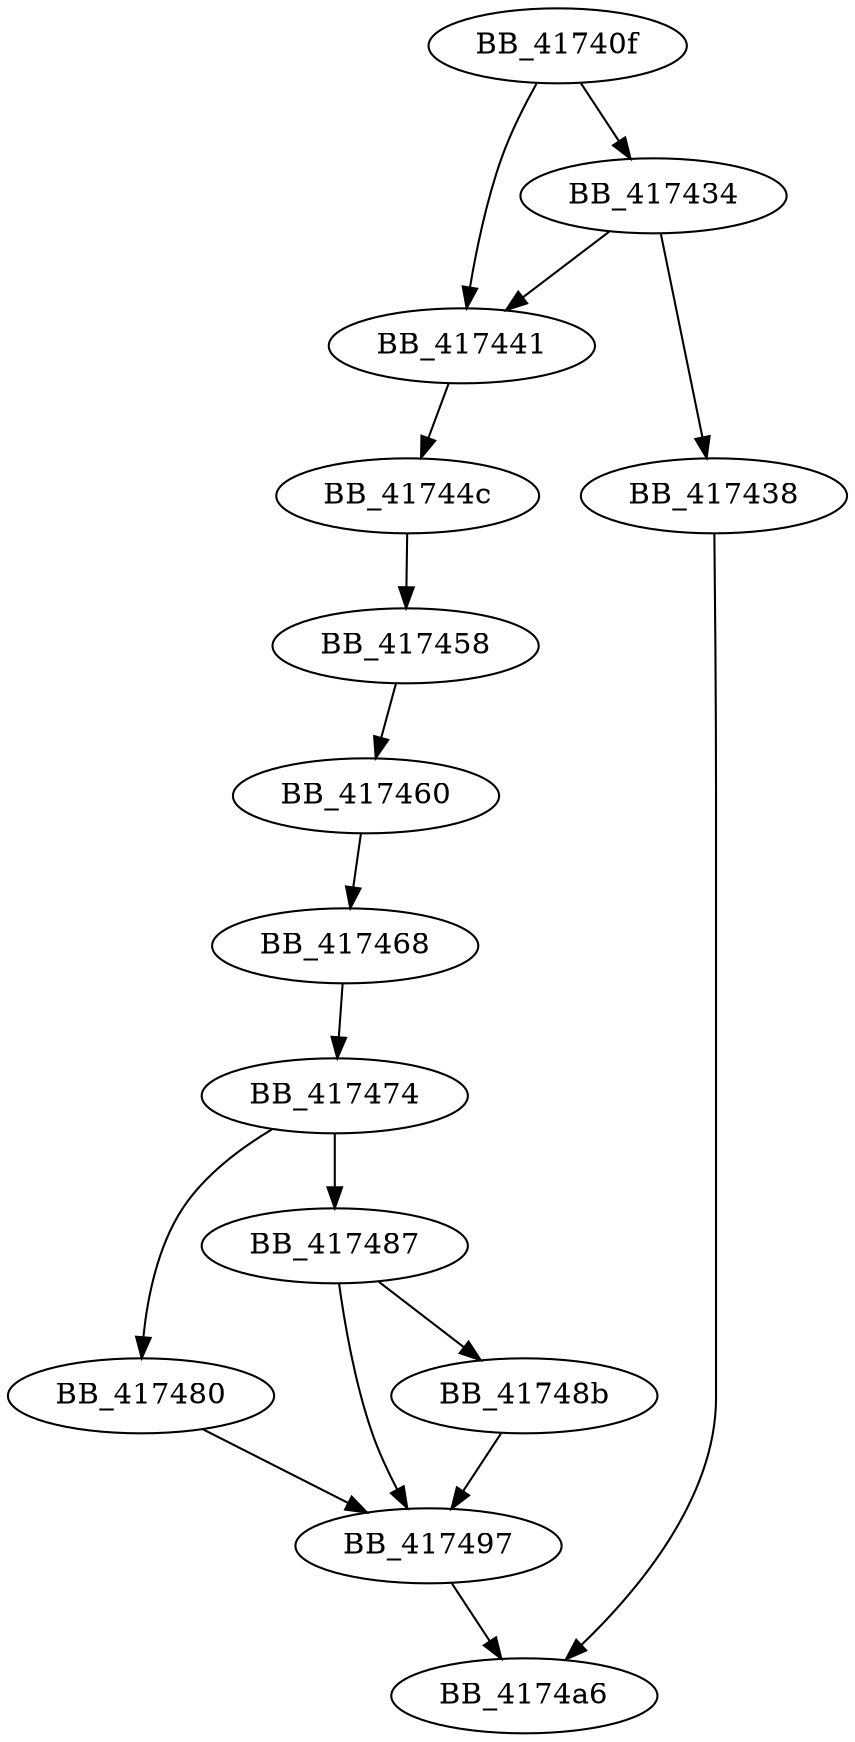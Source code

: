 DiGraph ___security_init_cookie{
BB_41740f->BB_417434
BB_41740f->BB_417441
BB_417434->BB_417438
BB_417434->BB_417441
BB_417438->BB_4174a6
BB_417441->BB_41744c
BB_41744c->BB_417458
BB_417458->BB_417460
BB_417460->BB_417468
BB_417468->BB_417474
BB_417474->BB_417480
BB_417474->BB_417487
BB_417480->BB_417497
BB_417487->BB_41748b
BB_417487->BB_417497
BB_41748b->BB_417497
BB_417497->BB_4174a6
}
